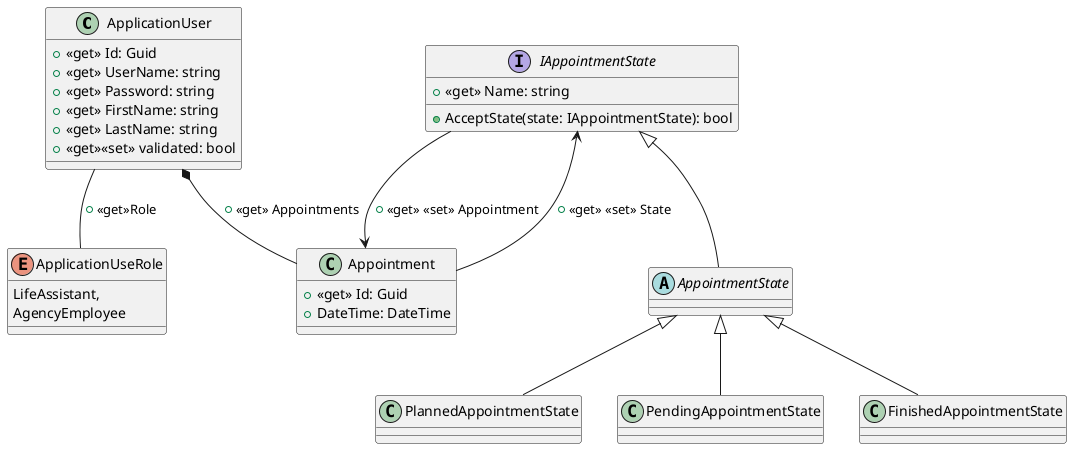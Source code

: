 ﻿@startuml
class ApplicationUser {
    +<<get>> Id: Guid
    +<<get>> UserName: string
    +<<get>> Password: string
    +<<get>> FirstName: string
    +<<get>> LastName: string
    +<<get>><<set>> validated: bool
}

enum ApplicationUseRole {
    LifeAssistant,
    AgencyEmployee
}

class Appointment {
    +<<get>> Id: Guid
    + DateTime: DateTime
}

interface IAppointmentState {
    +<<get>> Name: string
    + AcceptState(state: IAppointmentState): bool
}

abstract class AppointmentState {
    
}

class PlannedAppointmentState
class PendingAppointmentState
class FinishedAppointmentState

AppointmentState <|-- PlannedAppointmentState
AppointmentState <|-- PendingAppointmentState
AppointmentState <|-- FinishedAppointmentState
IAppointmentState <|-- AppointmentState
IAppointmentState --> Appointment : "+ <<get>> <<set>> Appointment"
IAppointmentState <-- Appointment : "+ <<get>> <<set>> State"

ApplicationUser -- ApplicationUseRole : "+<<get>>Role"

ApplicationUser *-- Appointment : "+ <<get>> Appointments"

@enduml